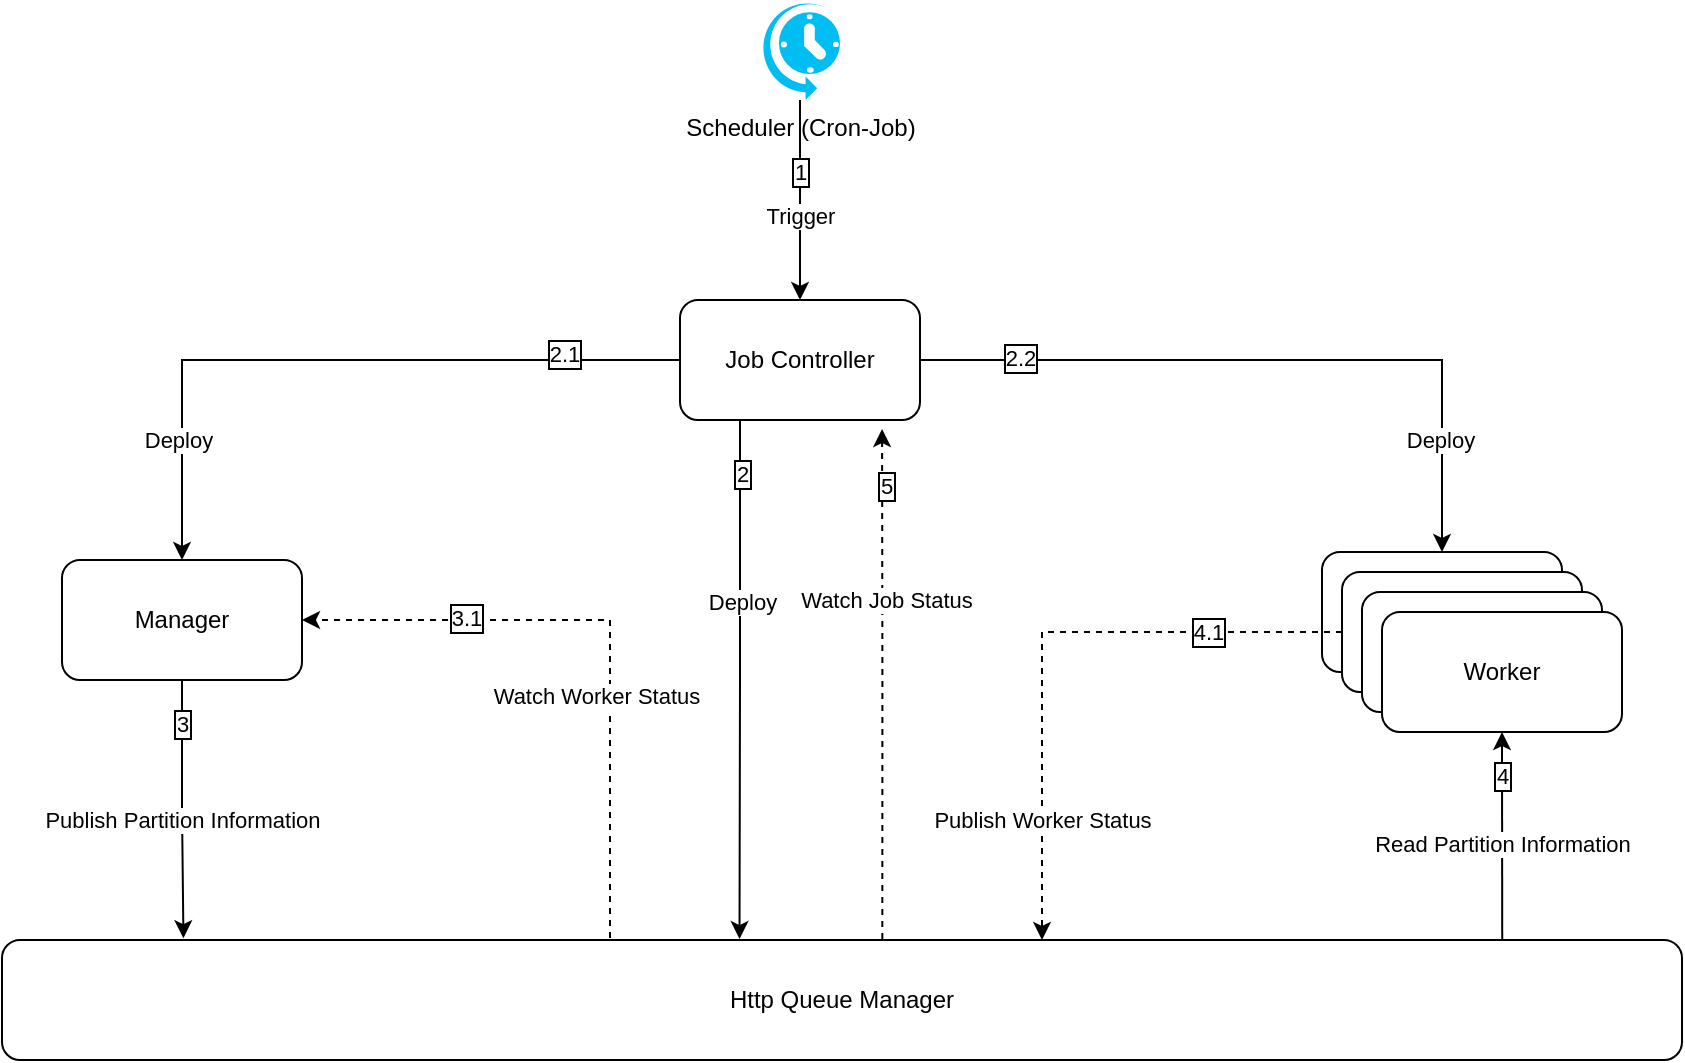 <mxfile version="14.6.0" type="github">
  <diagram id="tJItVRqZhzQuj05DMi1-" name="Page-1">
    <mxGraphModel dx="1460" dy="1018" grid="1" gridSize="10" guides="1" tooltips="1" connect="1" arrows="1" fold="1" page="1" pageScale="1" pageWidth="1100" pageHeight="850" math="0" shadow="0">
      <root>
        <mxCell id="0" />
        <mxCell id="1" parent="0" />
        <mxCell id="j7GF4RcRgUKBaXRiywtZ-11" style="edgeStyle=orthogonalEdgeStyle;rounded=0;orthogonalLoop=1;jettySize=auto;html=1;entryX=0.108;entryY=-0.015;entryDx=0;entryDy=0;exitX=0.5;exitY=1;exitDx=0;exitDy=0;entryPerimeter=0;" edge="1" parent="1" source="j7GF4RcRgUKBaXRiywtZ-1" target="j7GF4RcRgUKBaXRiywtZ-3">
          <mxGeometry relative="1" as="geometry" />
        </mxCell>
        <mxCell id="j7GF4RcRgUKBaXRiywtZ-13" value="Publish Partition Information" style="edgeLabel;html=1;align=center;verticalAlign=middle;resizable=0;points=[];" vertex="1" connectable="0" parent="j7GF4RcRgUKBaXRiywtZ-11">
          <mxGeometry x="-0.326" y="-2" relative="1" as="geometry">
            <mxPoint x="2" y="26" as="offset" />
          </mxGeometry>
        </mxCell>
        <mxCell id="j7GF4RcRgUKBaXRiywtZ-35" value="3" style="edgeLabel;html=1;align=center;verticalAlign=middle;resizable=0;points=[];labelBorderColor=#000000;" vertex="1" connectable="0" parent="j7GF4RcRgUKBaXRiywtZ-11">
          <mxGeometry x="-0.664" relative="1" as="geometry">
            <mxPoint as="offset" />
          </mxGeometry>
        </mxCell>
        <mxCell id="j7GF4RcRgUKBaXRiywtZ-1" value="Manager" style="rounded=1;whiteSpace=wrap;html=1;" vertex="1" parent="1">
          <mxGeometry x="110" y="340" width="120" height="60" as="geometry" />
        </mxCell>
        <mxCell id="j7GF4RcRgUKBaXRiywtZ-2" value="Worker" style="rounded=1;whiteSpace=wrap;html=1;" vertex="1" parent="1">
          <mxGeometry x="740" y="336" width="120" height="60" as="geometry" />
        </mxCell>
        <mxCell id="j7GF4RcRgUKBaXRiywtZ-20" style="edgeStyle=orthogonalEdgeStyle;rounded=0;orthogonalLoop=1;jettySize=auto;html=1;entryX=1;entryY=0.5;entryDx=0;entryDy=0;dashed=1;" edge="1" parent="1" target="j7GF4RcRgUKBaXRiywtZ-1">
          <mxGeometry relative="1" as="geometry">
            <mxPoint x="384" y="529" as="sourcePoint" />
            <Array as="points">
              <mxPoint x="384" y="529" />
              <mxPoint x="384" y="370" />
            </Array>
          </mxGeometry>
        </mxCell>
        <mxCell id="j7GF4RcRgUKBaXRiywtZ-21" value="Watch Worker Status" style="edgeLabel;html=1;align=center;verticalAlign=middle;resizable=0;points=[];" vertex="1" connectable="0" parent="j7GF4RcRgUKBaXRiywtZ-20">
          <mxGeometry x="-0.048" y="-1" relative="1" as="geometry">
            <mxPoint x="-8" y="28" as="offset" />
          </mxGeometry>
        </mxCell>
        <mxCell id="j7GF4RcRgUKBaXRiywtZ-36" value="3.1" style="edgeLabel;html=1;align=center;verticalAlign=middle;resizable=0;points=[];labelBorderColor=#000000;" vertex="1" connectable="0" parent="j7GF4RcRgUKBaXRiywtZ-20">
          <mxGeometry x="0.477" y="-1" relative="1" as="geometry">
            <mxPoint as="offset" />
          </mxGeometry>
        </mxCell>
        <mxCell id="j7GF4RcRgUKBaXRiywtZ-26" style="edgeStyle=orthogonalEdgeStyle;rounded=0;orthogonalLoop=1;jettySize=auto;html=1;entryX=0.842;entryY=1.075;entryDx=0;entryDy=0;entryPerimeter=0;dashed=1;startArrow=none;startFill=0;endArrow=classic;endFill=1;exitX=0.524;exitY=-0.008;exitDx=0;exitDy=0;exitPerimeter=0;" edge="1" parent="1" source="j7GF4RcRgUKBaXRiywtZ-3" target="j7GF4RcRgUKBaXRiywtZ-4">
          <mxGeometry relative="1" as="geometry" />
        </mxCell>
        <mxCell id="j7GF4RcRgUKBaXRiywtZ-27" value="Watch Job Status" style="edgeLabel;html=1;align=center;verticalAlign=middle;resizable=0;points=[];" vertex="1" connectable="0" parent="j7GF4RcRgUKBaXRiywtZ-26">
          <mxGeometry x="0.337" y="-2" relative="1" as="geometry">
            <mxPoint y="1" as="offset" />
          </mxGeometry>
        </mxCell>
        <mxCell id="j7GF4RcRgUKBaXRiywtZ-39" value="5" style="edgeLabel;html=1;align=center;verticalAlign=middle;resizable=0;points=[];labelBorderColor=#000000;" vertex="1" connectable="0" parent="j7GF4RcRgUKBaXRiywtZ-26">
          <mxGeometry x="0.785" y="-2" relative="1" as="geometry">
            <mxPoint y="1" as="offset" />
          </mxGeometry>
        </mxCell>
        <mxCell id="j7GF4RcRgUKBaXRiywtZ-3" value="Http Queue Manager" style="rounded=1;whiteSpace=wrap;html=1;" vertex="1" parent="1">
          <mxGeometry x="80" y="530" width="840" height="60" as="geometry" />
        </mxCell>
        <mxCell id="j7GF4RcRgUKBaXRiywtZ-5" style="edgeStyle=orthogonalEdgeStyle;rounded=0;orthogonalLoop=1;jettySize=auto;html=1;entryX=0.5;entryY=0;entryDx=0;entryDy=0;" edge="1" parent="1" source="j7GF4RcRgUKBaXRiywtZ-4" target="j7GF4RcRgUKBaXRiywtZ-1">
          <mxGeometry relative="1" as="geometry" />
        </mxCell>
        <mxCell id="j7GF4RcRgUKBaXRiywtZ-9" value="Deploy" style="edgeLabel;html=1;align=center;verticalAlign=middle;resizable=0;points=[];" vertex="1" connectable="0" parent="j7GF4RcRgUKBaXRiywtZ-5">
          <mxGeometry x="0.251" relative="1" as="geometry">
            <mxPoint x="-33" y="40" as="offset" />
          </mxGeometry>
        </mxCell>
        <mxCell id="j7GF4RcRgUKBaXRiywtZ-33" value="2.1" style="edgeLabel;html=1;align=center;verticalAlign=middle;resizable=0;points=[];labelBorderColor=#000000;" vertex="1" connectable="0" parent="j7GF4RcRgUKBaXRiywtZ-5">
          <mxGeometry x="-0.669" y="-3" relative="1" as="geometry">
            <mxPoint as="offset" />
          </mxGeometry>
        </mxCell>
        <mxCell id="j7GF4RcRgUKBaXRiywtZ-6" style="edgeStyle=orthogonalEdgeStyle;rounded=0;orthogonalLoop=1;jettySize=auto;html=1;entryX=0.5;entryY=0;entryDx=0;entryDy=0;" edge="1" parent="1" source="j7GF4RcRgUKBaXRiywtZ-4" target="j7GF4RcRgUKBaXRiywtZ-2">
          <mxGeometry relative="1" as="geometry" />
        </mxCell>
        <mxCell id="j7GF4RcRgUKBaXRiywtZ-10" value="Deploy" style="edgeLabel;html=1;align=center;verticalAlign=middle;resizable=0;points=[];" vertex="1" connectable="0" parent="j7GF4RcRgUKBaXRiywtZ-6">
          <mxGeometry x="0.386" y="1" relative="1" as="geometry">
            <mxPoint x="12" y="41" as="offset" />
          </mxGeometry>
        </mxCell>
        <mxCell id="j7GF4RcRgUKBaXRiywtZ-34" value="2.2" style="edgeLabel;html=1;align=center;verticalAlign=middle;resizable=0;points=[];labelBorderColor=#000000;" vertex="1" connectable="0" parent="j7GF4RcRgUKBaXRiywtZ-6">
          <mxGeometry x="-0.719" y="1" relative="1" as="geometry">
            <mxPoint as="offset" />
          </mxGeometry>
        </mxCell>
        <mxCell id="j7GF4RcRgUKBaXRiywtZ-7" style="edgeStyle=orthogonalEdgeStyle;rounded=0;orthogonalLoop=1;jettySize=auto;html=1;entryX=0.439;entryY=-0.008;entryDx=0;entryDy=0;entryPerimeter=0;exitX=0.25;exitY=1;exitDx=0;exitDy=0;" edge="1" parent="1" source="j7GF4RcRgUKBaXRiywtZ-4" target="j7GF4RcRgUKBaXRiywtZ-3">
          <mxGeometry relative="1" as="geometry" />
        </mxCell>
        <mxCell id="j7GF4RcRgUKBaXRiywtZ-8" value="Deploy" style="edgeLabel;html=1;align=center;verticalAlign=middle;resizable=0;points=[];" vertex="1" connectable="0" parent="j7GF4RcRgUKBaXRiywtZ-7">
          <mxGeometry x="-0.3" y="1" relative="1" as="geometry">
            <mxPoint as="offset" />
          </mxGeometry>
        </mxCell>
        <mxCell id="j7GF4RcRgUKBaXRiywtZ-32" value="2" style="edgeLabel;html=1;align=center;verticalAlign=middle;resizable=0;points=[];labelBorderColor=#000000;" vertex="1" connectable="0" parent="j7GF4RcRgUKBaXRiywtZ-7">
          <mxGeometry x="-0.792" y="1" relative="1" as="geometry">
            <mxPoint as="offset" />
          </mxGeometry>
        </mxCell>
        <mxCell id="j7GF4RcRgUKBaXRiywtZ-4" value="Job Controller" style="rounded=1;whiteSpace=wrap;html=1;" vertex="1" parent="1">
          <mxGeometry x="419" y="210" width="120" height="60" as="geometry" />
        </mxCell>
        <mxCell id="j7GF4RcRgUKBaXRiywtZ-24" style="edgeStyle=orthogonalEdgeStyle;rounded=0;orthogonalLoop=1;jettySize=auto;html=1;exitX=0;exitY=0.5;exitDx=0;exitDy=0;dashed=1;" edge="1" parent="1" source="j7GF4RcRgUKBaXRiywtZ-14">
          <mxGeometry relative="1" as="geometry">
            <mxPoint x="600" y="530" as="targetPoint" />
            <Array as="points">
              <mxPoint x="600" y="376" />
              <mxPoint x="600" y="530" />
            </Array>
          </mxGeometry>
        </mxCell>
        <mxCell id="j7GF4RcRgUKBaXRiywtZ-25" value="Publish Worker Status" style="edgeLabel;html=1;align=center;verticalAlign=middle;resizable=0;points=[];" vertex="1" connectable="0" parent="j7GF4RcRgUKBaXRiywtZ-24">
          <mxGeometry x="-0.319" y="-1" relative="1" as="geometry">
            <mxPoint x="-47" y="95" as="offset" />
          </mxGeometry>
        </mxCell>
        <mxCell id="j7GF4RcRgUKBaXRiywtZ-38" value="4.1" style="edgeLabel;html=1;align=center;verticalAlign=middle;resizable=0;points=[];labelBorderColor=#000000;" vertex="1" connectable="0" parent="j7GF4RcRgUKBaXRiywtZ-24">
          <mxGeometry x="-0.557" relative="1" as="geometry">
            <mxPoint as="offset" />
          </mxGeometry>
        </mxCell>
        <mxCell id="j7GF4RcRgUKBaXRiywtZ-14" value="Worker" style="rounded=1;whiteSpace=wrap;html=1;" vertex="1" parent="1">
          <mxGeometry x="750" y="346" width="120" height="60" as="geometry" />
        </mxCell>
        <mxCell id="j7GF4RcRgUKBaXRiywtZ-15" value="Worker" style="rounded=1;whiteSpace=wrap;html=1;" vertex="1" parent="1">
          <mxGeometry x="760" y="356" width="120" height="60" as="geometry" />
        </mxCell>
        <mxCell id="j7GF4RcRgUKBaXRiywtZ-16" value="Worker" style="rounded=1;whiteSpace=wrap;html=1;" vertex="1" parent="1">
          <mxGeometry x="770" y="366" width="120" height="60" as="geometry" />
        </mxCell>
        <mxCell id="j7GF4RcRgUKBaXRiywtZ-40" style="edgeStyle=orthogonalEdgeStyle;rounded=0;orthogonalLoop=1;jettySize=auto;html=1;startArrow=none;startFill=0;endArrow=classic;endFill=1;" edge="1" parent="1" source="j7GF4RcRgUKBaXRiywtZ-28" target="j7GF4RcRgUKBaXRiywtZ-4">
          <mxGeometry relative="1" as="geometry" />
        </mxCell>
        <mxCell id="j7GF4RcRgUKBaXRiywtZ-41" value="Trigger" style="edgeLabel;html=1;align=center;verticalAlign=middle;resizable=0;points=[];" vertex="1" connectable="0" parent="j7GF4RcRgUKBaXRiywtZ-40">
          <mxGeometry x="0.147" relative="1" as="geometry">
            <mxPoint as="offset" />
          </mxGeometry>
        </mxCell>
        <mxCell id="j7GF4RcRgUKBaXRiywtZ-42" value="1" style="edgeLabel;html=1;align=center;verticalAlign=middle;resizable=0;points=[];labelBorderColor=#000000;" vertex="1" connectable="0" parent="j7GF4RcRgUKBaXRiywtZ-40">
          <mxGeometry x="-0.294" relative="1" as="geometry">
            <mxPoint as="offset" />
          </mxGeometry>
        </mxCell>
        <mxCell id="j7GF4RcRgUKBaXRiywtZ-28" value="Scheduler (Cron-Job)" style="verticalLabelPosition=bottom;html=1;verticalAlign=top;align=center;strokeColor=none;fillColor=#00BEF2;shape=mxgraph.azure.scheduler;pointerEvents=1;" vertex="1" parent="1">
          <mxGeometry x="459" y="60" width="40" height="50" as="geometry" />
        </mxCell>
        <mxCell id="j7GF4RcRgUKBaXRiywtZ-43" value="" style="endArrow=classic;html=1;exitX=0.893;exitY=0;exitDx=0;exitDy=0;exitPerimeter=0;entryX=0.5;entryY=1;entryDx=0;entryDy=0;" edge="1" parent="1" source="j7GF4RcRgUKBaXRiywtZ-3" target="j7GF4RcRgUKBaXRiywtZ-16">
          <mxGeometry width="50" height="50" relative="1" as="geometry">
            <mxPoint x="800" y="480" as="sourcePoint" />
            <mxPoint x="850" y="430" as="targetPoint" />
          </mxGeometry>
        </mxCell>
        <mxCell id="j7GF4RcRgUKBaXRiywtZ-44" value="Read Partition Information" style="edgeLabel;html=1;align=center;verticalAlign=middle;resizable=0;points=[];" vertex="1" connectable="0" parent="j7GF4RcRgUKBaXRiywtZ-43">
          <mxGeometry x="-0.076" relative="1" as="geometry">
            <mxPoint as="offset" />
          </mxGeometry>
        </mxCell>
        <mxCell id="j7GF4RcRgUKBaXRiywtZ-45" value="4" style="edgeLabel;html=1;align=center;verticalAlign=middle;resizable=0;points=[];labelBorderColor=#000000;" vertex="1" connectable="0" parent="j7GF4RcRgUKBaXRiywtZ-43">
          <mxGeometry x="0.579" relative="1" as="geometry">
            <mxPoint as="offset" />
          </mxGeometry>
        </mxCell>
      </root>
    </mxGraphModel>
  </diagram>
</mxfile>
